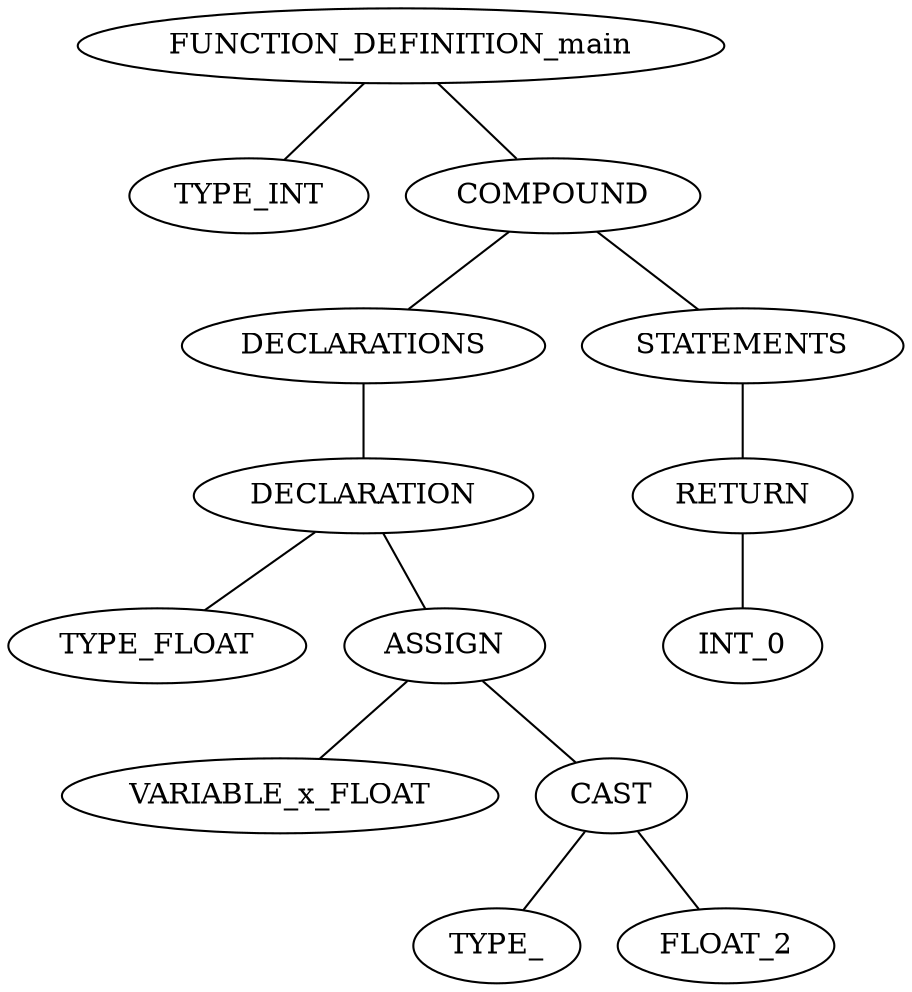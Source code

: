 graph G {
0[label=FUNCTION_DEFINITION_main];
1[label=TYPE_INT];
0--1;
2[label=COMPOUND];
0--2;
3[label=DECLARATIONS];
2--3;
4[label=DECLARATION];
3--4;
5[label=TYPE_FLOAT];
4--5;
6[label=ASSIGN];
4--6;
7[label=VARIABLE_x_FLOAT];
6--7;
8[label=CAST];
6--8;
9[label=TYPE_];
8--9;
10[label=FLOAT_2];
8--10;
11[label=STATEMENTS];
2--11;
12[label=RETURN];
11--12;
13[label=INT_0];
12--13;
}
